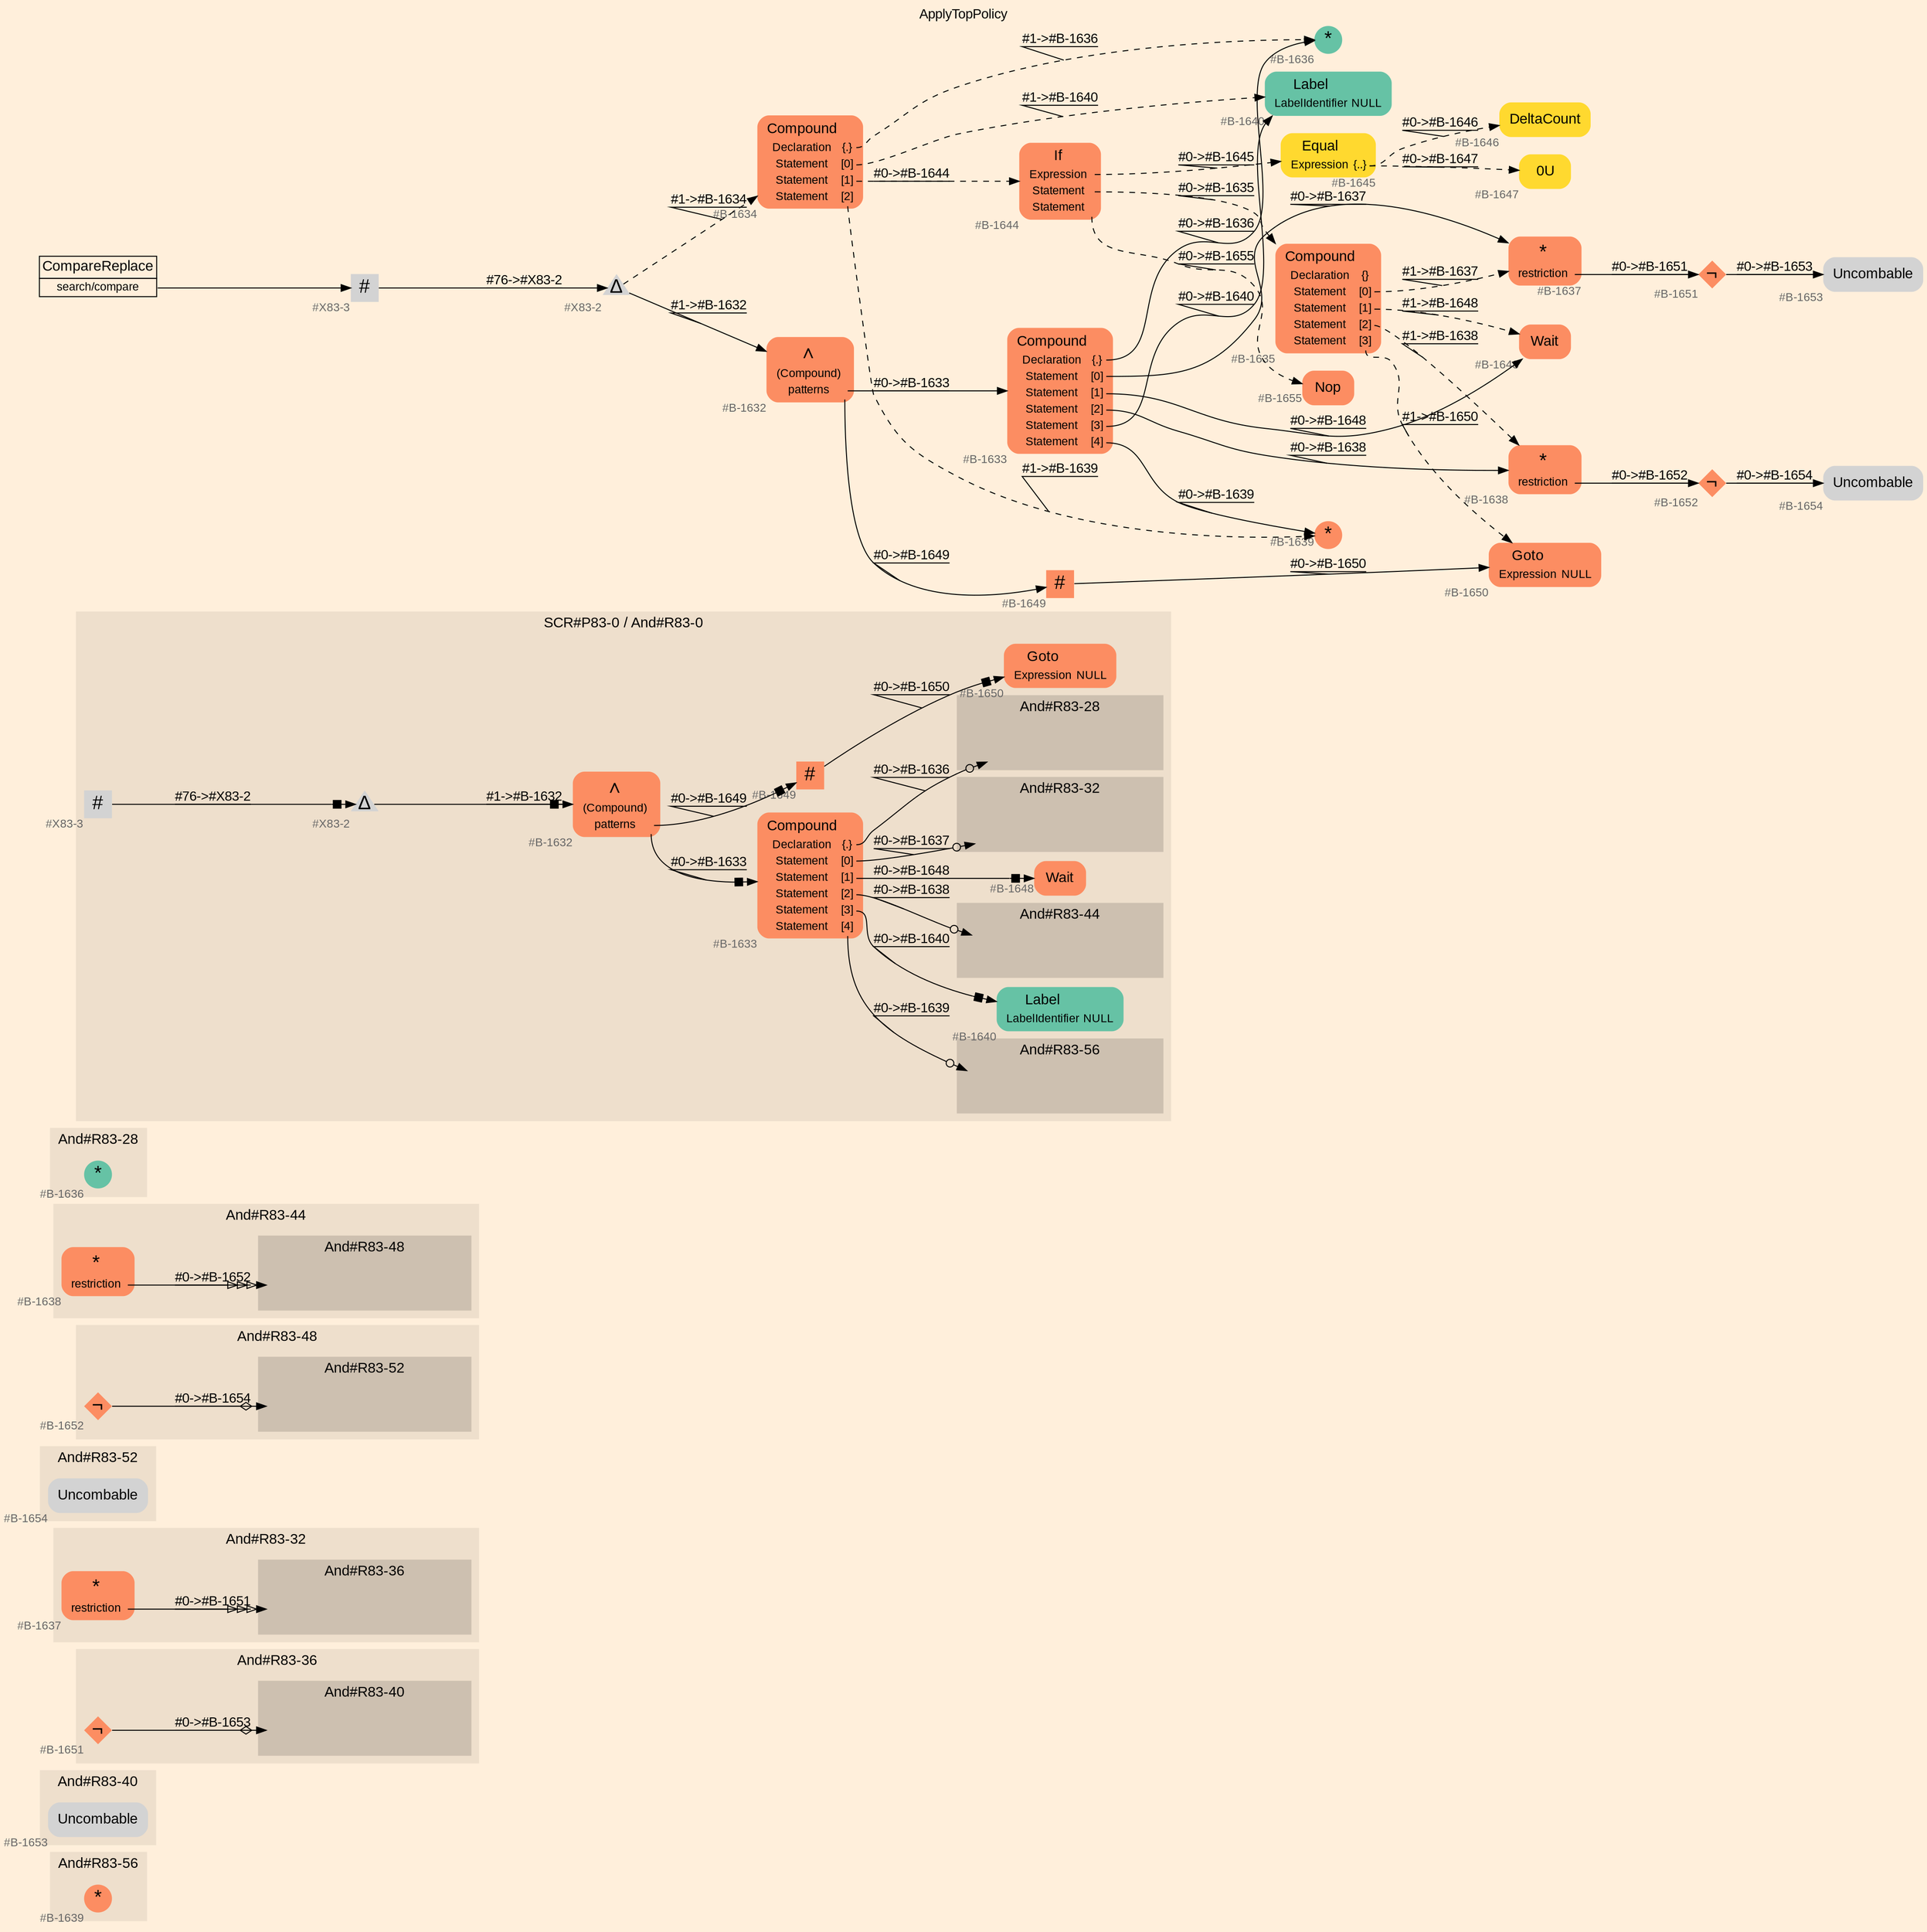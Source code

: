 digraph "ApplyTopPolicy" {
label = "ApplyTopPolicy"
labelloc = t
graph [
    rankdir = "LR"
    ranksep = 0.3
    bgcolor = antiquewhite1
    color = black
    fontcolor = black
    fontname = "Arial"
];
node [
    fontname = "Arial"
];
edge [
    fontname = "Arial"
];

// -------------------- figure And#R83-56 --------------------
// -------- region And#R83-56 ----------
subgraph "clusterAnd#R83-56" {
    label = "And#R83-56"
    style = "filled"
    color = antiquewhite2
    fontsize = "15"
    // -------- block And#R83-56/#B-1639 ----------
    "And#R83-56/#B-1639" [
        fillcolor = "/set28/2"
        xlabel = "#B-1639"
        fontsize = "12"
        fontcolor = grey40
        shape = "circle"
        label = <<FONT COLOR="black" POINT-SIZE="20">*</FONT>>
        style = "filled"
        penwidth = 0.0
        fixedsize = true
        width = 0.4
        height = 0.4
    ];
    
}


// -------------------- figure And#R83-40 --------------------
// -------- region And#R83-40 ----------
subgraph "clusterAnd#R83-40" {
    label = "And#R83-40"
    style = "filled"
    color = antiquewhite2
    fontsize = "15"
    // -------- block And#R83-40/#B-1653 ----------
    "And#R83-40/#B-1653" [
        xlabel = "#B-1653"
        fontsize = "12"
        fontcolor = grey40
        shape = "plaintext"
        label = <<TABLE BORDER="0" CELLBORDER="0" CELLSPACING="0">
         <TR><TD><FONT COLOR="black" POINT-SIZE="15">Uncombable</FONT></TD></TR>
        </TABLE>>
        style = "rounded,filled"
    ];
    
}


// -------------------- figure And#R83-36 --------------------
// -------- region And#R83-36 ----------
subgraph "clusterAnd#R83-36" {
    label = "And#R83-36"
    style = "filled"
    color = antiquewhite2
    fontsize = "15"
    // -------- block And#R83-36/#B-1651 ----------
    "And#R83-36/#B-1651" [
        fillcolor = "/set28/2"
        xlabel = "#B-1651"
        fontsize = "12"
        fontcolor = grey40
        shape = "diamond"
        label = <<FONT COLOR="black" POINT-SIZE="20">¬</FONT>>
        style = "filled"
        penwidth = 0.0
        fixedsize = true
        width = 0.4
        height = 0.4
    ];
    
    // -------- region And#R83-36/And#R83-40 ----------
    subgraph "clusterAnd#R83-36/And#R83-40" {
        label = "And#R83-40"
        style = "filled"
        color = antiquewhite3
        fontsize = "15"
        // -------- block And#R83-36/And#R83-40/#B-1653 ----------
        "And#R83-36/And#R83-40/#B-1653" [
            xlabel = "#B-1653"
            fontsize = "12"
            fontcolor = grey40
            shape = "none"
            style = "invisible"
        ];
        
    }
    
}

"And#R83-36/#B-1651" -> "And#R83-36/And#R83-40/#B-1653" [
    arrowhead="normalnoneodiamond"
    label = "#0-&gt;#B-1653"
    decorate = true
    color = black
    fontcolor = black
];


// -------------------- figure And#R83-32 --------------------
// -------- region And#R83-32 ----------
subgraph "clusterAnd#R83-32" {
    label = "And#R83-32"
    style = "filled"
    color = antiquewhite2
    fontsize = "15"
    // -------- block And#R83-32/#B-1637 ----------
    "And#R83-32/#B-1637" [
        fillcolor = "/set28/2"
        xlabel = "#B-1637"
        fontsize = "12"
        fontcolor = grey40
        shape = "plaintext"
        label = <<TABLE BORDER="0" CELLBORDER="0" CELLSPACING="0">
         <TR><TD><FONT COLOR="black" POINT-SIZE="20">*</FONT></TD></TR>
         <TR><TD><FONT COLOR="black" POINT-SIZE="12">restriction</FONT></TD><TD PORT="port0"></TD></TR>
        </TABLE>>
        style = "rounded,filled"
    ];
    
    // -------- region And#R83-32/And#R83-36 ----------
    subgraph "clusterAnd#R83-32/And#R83-36" {
        label = "And#R83-36"
        style = "filled"
        color = antiquewhite3
        fontsize = "15"
        // -------- block And#R83-32/And#R83-36/#B-1651 ----------
        "And#R83-32/And#R83-36/#B-1651" [
            fillcolor = "/set28/2"
            xlabel = "#B-1651"
            fontsize = "12"
            fontcolor = grey40
            shape = "none"
            style = "invisible"
        ];
        
    }
    
}

"And#R83-32/#B-1637":port0 -> "And#R83-32/And#R83-36/#B-1651" [
    arrowhead="normalonormalonormalonormal"
    label = "#0-&gt;#B-1651"
    decorate = true
    color = black
    fontcolor = black
];


// -------------------- figure And#R83-52 --------------------
// -------- region And#R83-52 ----------
subgraph "clusterAnd#R83-52" {
    label = "And#R83-52"
    style = "filled"
    color = antiquewhite2
    fontsize = "15"
    // -------- block And#R83-52/#B-1654 ----------
    "And#R83-52/#B-1654" [
        xlabel = "#B-1654"
        fontsize = "12"
        fontcolor = grey40
        shape = "plaintext"
        label = <<TABLE BORDER="0" CELLBORDER="0" CELLSPACING="0">
         <TR><TD><FONT COLOR="black" POINT-SIZE="15">Uncombable</FONT></TD></TR>
        </TABLE>>
        style = "rounded,filled"
    ];
    
}


// -------------------- figure And#R83-48 --------------------
// -------- region And#R83-48 ----------
subgraph "clusterAnd#R83-48" {
    label = "And#R83-48"
    style = "filled"
    color = antiquewhite2
    fontsize = "15"
    // -------- block And#R83-48/#B-1652 ----------
    "And#R83-48/#B-1652" [
        fillcolor = "/set28/2"
        xlabel = "#B-1652"
        fontsize = "12"
        fontcolor = grey40
        shape = "diamond"
        label = <<FONT COLOR="black" POINT-SIZE="20">¬</FONT>>
        style = "filled"
        penwidth = 0.0
        fixedsize = true
        width = 0.4
        height = 0.4
    ];
    
    // -------- region And#R83-48/And#R83-52 ----------
    subgraph "clusterAnd#R83-48/And#R83-52" {
        label = "And#R83-52"
        style = "filled"
        color = antiquewhite3
        fontsize = "15"
        // -------- block And#R83-48/And#R83-52/#B-1654 ----------
        "And#R83-48/And#R83-52/#B-1654" [
            xlabel = "#B-1654"
            fontsize = "12"
            fontcolor = grey40
            shape = "none"
            style = "invisible"
        ];
        
    }
    
}

"And#R83-48/#B-1652" -> "And#R83-48/And#R83-52/#B-1654" [
    arrowhead="normalnoneodiamond"
    label = "#0-&gt;#B-1654"
    decorate = true
    color = black
    fontcolor = black
];


// -------------------- figure And#R83-44 --------------------
// -------- region And#R83-44 ----------
subgraph "clusterAnd#R83-44" {
    label = "And#R83-44"
    style = "filled"
    color = antiquewhite2
    fontsize = "15"
    // -------- block And#R83-44/#B-1638 ----------
    "And#R83-44/#B-1638" [
        fillcolor = "/set28/2"
        xlabel = "#B-1638"
        fontsize = "12"
        fontcolor = grey40
        shape = "plaintext"
        label = <<TABLE BORDER="0" CELLBORDER="0" CELLSPACING="0">
         <TR><TD><FONT COLOR="black" POINT-SIZE="20">*</FONT></TD></TR>
         <TR><TD><FONT COLOR="black" POINT-SIZE="12">restriction</FONT></TD><TD PORT="port0"></TD></TR>
        </TABLE>>
        style = "rounded,filled"
    ];
    
    // -------- region And#R83-44/And#R83-48 ----------
    subgraph "clusterAnd#R83-44/And#R83-48" {
        label = "And#R83-48"
        style = "filled"
        color = antiquewhite3
        fontsize = "15"
        // -------- block And#R83-44/And#R83-48/#B-1652 ----------
        "And#R83-44/And#R83-48/#B-1652" [
            fillcolor = "/set28/2"
            xlabel = "#B-1652"
            fontsize = "12"
            fontcolor = grey40
            shape = "none"
            style = "invisible"
        ];
        
    }
    
}

"And#R83-44/#B-1638":port0 -> "And#R83-44/And#R83-48/#B-1652" [
    arrowhead="normalonormalonormalonormal"
    label = "#0-&gt;#B-1652"
    decorate = true
    color = black
    fontcolor = black
];


// -------------------- figure And#R83-28 --------------------
// -------- region And#R83-28 ----------
subgraph "clusterAnd#R83-28" {
    label = "And#R83-28"
    style = "filled"
    color = antiquewhite2
    fontsize = "15"
    // -------- block And#R83-28/#B-1636 ----------
    "And#R83-28/#B-1636" [
        fillcolor = "/set28/1"
        xlabel = "#B-1636"
        fontsize = "12"
        fontcolor = grey40
        shape = "circle"
        label = <<FONT COLOR="black" POINT-SIZE="20">*</FONT>>
        style = "filled"
        penwidth = 0.0
        fixedsize = true
        width = 0.4
        height = 0.4
    ];
    
}


// -------------------- figure And#R83-0 --------------------
// -------- region And#R83-0 ----------
subgraph "clusterAnd#R83-0" {
    label = "SCR#P83-0 / And#R83-0"
    style = "filled"
    color = antiquewhite2
    fontsize = "15"
    // -------- block And#R83-0/#B-1632 ----------
    "And#R83-0/#B-1632" [
        fillcolor = "/set28/2"
        xlabel = "#B-1632"
        fontsize = "12"
        fontcolor = grey40
        shape = "plaintext"
        label = <<TABLE BORDER="0" CELLBORDER="0" CELLSPACING="0">
         <TR><TD><FONT COLOR="black" POINT-SIZE="20">∧</FONT></TD></TR>
         <TR><TD><FONT COLOR="black" POINT-SIZE="12">(Compound)</FONT></TD><TD PORT="port0"></TD></TR>
         <TR><TD><FONT COLOR="black" POINT-SIZE="12">patterns</FONT></TD><TD PORT="port1"></TD></TR>
        </TABLE>>
        style = "rounded,filled"
    ];
    
    // -------- block And#R83-0/#B-1633 ----------
    "And#R83-0/#B-1633" [
        fillcolor = "/set28/2"
        xlabel = "#B-1633"
        fontsize = "12"
        fontcolor = grey40
        shape = "plaintext"
        label = <<TABLE BORDER="0" CELLBORDER="0" CELLSPACING="0">
         <TR><TD><FONT COLOR="black" POINT-SIZE="15">Compound</FONT></TD></TR>
         <TR><TD><FONT COLOR="black" POINT-SIZE="12">Declaration</FONT></TD><TD PORT="port0"><FONT COLOR="black" POINT-SIZE="12">{.}</FONT></TD></TR>
         <TR><TD><FONT COLOR="black" POINT-SIZE="12">Statement</FONT></TD><TD PORT="port1"><FONT COLOR="black" POINT-SIZE="12">[0]</FONT></TD></TR>
         <TR><TD><FONT COLOR="black" POINT-SIZE="12">Statement</FONT></TD><TD PORT="port2"><FONT COLOR="black" POINT-SIZE="12">[1]</FONT></TD></TR>
         <TR><TD><FONT COLOR="black" POINT-SIZE="12">Statement</FONT></TD><TD PORT="port3"><FONT COLOR="black" POINT-SIZE="12">[2]</FONT></TD></TR>
         <TR><TD><FONT COLOR="black" POINT-SIZE="12">Statement</FONT></TD><TD PORT="port4"><FONT COLOR="black" POINT-SIZE="12">[3]</FONT></TD></TR>
         <TR><TD><FONT COLOR="black" POINT-SIZE="12">Statement</FONT></TD><TD PORT="port5"><FONT COLOR="black" POINT-SIZE="12">[4]</FONT></TD></TR>
        </TABLE>>
        style = "rounded,filled"
    ];
    
    // -------- block And#R83-0/#B-1640 ----------
    "And#R83-0/#B-1640" [
        fillcolor = "/set28/1"
        xlabel = "#B-1640"
        fontsize = "12"
        fontcolor = grey40
        shape = "plaintext"
        label = <<TABLE BORDER="0" CELLBORDER="0" CELLSPACING="0">
         <TR><TD><FONT COLOR="black" POINT-SIZE="15">Label</FONT></TD></TR>
         <TR><TD><FONT COLOR="black" POINT-SIZE="12">LabelIdentifier</FONT></TD><TD PORT="port0"><FONT COLOR="black" POINT-SIZE="12">NULL</FONT></TD></TR>
        </TABLE>>
        style = "rounded,filled"
    ];
    
    // -------- block And#R83-0/#B-1648 ----------
    "And#R83-0/#B-1648" [
        fillcolor = "/set28/2"
        xlabel = "#B-1648"
        fontsize = "12"
        fontcolor = grey40
        shape = "plaintext"
        label = <<TABLE BORDER="0" CELLBORDER="0" CELLSPACING="0">
         <TR><TD><FONT COLOR="black" POINT-SIZE="15">Wait</FONT></TD></TR>
        </TABLE>>
        style = "rounded,filled"
    ];
    
    // -------- block And#R83-0/#B-1649 ----------
    "And#R83-0/#B-1649" [
        fillcolor = "/set28/2"
        xlabel = "#B-1649"
        fontsize = "12"
        fontcolor = grey40
        shape = "square"
        label = <<FONT COLOR="black" POINT-SIZE="20">#</FONT>>
        style = "filled"
        penwidth = 0.0
        fixedsize = true
        width = 0.4
        height = 0.4
    ];
    
    // -------- block And#R83-0/#B-1650 ----------
    "And#R83-0/#B-1650" [
        fillcolor = "/set28/2"
        xlabel = "#B-1650"
        fontsize = "12"
        fontcolor = grey40
        shape = "plaintext"
        label = <<TABLE BORDER="0" CELLBORDER="0" CELLSPACING="0">
         <TR><TD><FONT COLOR="black" POINT-SIZE="15">Goto</FONT></TD></TR>
         <TR><TD><FONT COLOR="black" POINT-SIZE="12">Expression</FONT></TD><TD PORT="port0"><FONT COLOR="black" POINT-SIZE="12">NULL</FONT></TD></TR>
        </TABLE>>
        style = "rounded,filled"
    ];
    
    // -------- block And#R83-0/#X83-2 ----------
    "And#R83-0/#X83-2" [
        xlabel = "#X83-2"
        fontsize = "12"
        fontcolor = grey40
        shape = "triangle"
        label = <<FONT COLOR="black" POINT-SIZE="20">Δ</FONT>>
        style = "filled"
        penwidth = 0.0
        fixedsize = true
        width = 0.4
        height = 0.4
    ];
    
    // -------- block And#R83-0/#X83-3 ----------
    "And#R83-0/#X83-3" [
        xlabel = "#X83-3"
        fontsize = "12"
        fontcolor = grey40
        shape = "square"
        label = <<FONT COLOR="black" POINT-SIZE="20">#</FONT>>
        style = "filled"
        penwidth = 0.0
        fixedsize = true
        width = 0.4
        height = 0.4
    ];
    
    // -------- region And#R83-0/And#R83-28 ----------
    subgraph "clusterAnd#R83-0/And#R83-28" {
        label = "And#R83-28"
        style = "filled"
        color = antiquewhite3
        fontsize = "15"
        // -------- block And#R83-0/And#R83-28/#B-1636 ----------
        "And#R83-0/And#R83-28/#B-1636" [
            fillcolor = "/set28/1"
            xlabel = "#B-1636"
            fontsize = "12"
            fontcolor = grey40
            shape = "none"
            style = "invisible"
        ];
        
    }
    
    // -------- region And#R83-0/And#R83-44 ----------
    subgraph "clusterAnd#R83-0/And#R83-44" {
        label = "And#R83-44"
        style = "filled"
        color = antiquewhite3
        fontsize = "15"
        // -------- block And#R83-0/And#R83-44/#B-1638 ----------
        "And#R83-0/And#R83-44/#B-1638" [
            fillcolor = "/set28/2"
            xlabel = "#B-1638"
            fontsize = "12"
            fontcolor = grey40
            shape = "none"
            style = "invisible"
        ];
        
    }
    
    // -------- region And#R83-0/And#R83-32 ----------
    subgraph "clusterAnd#R83-0/And#R83-32" {
        label = "And#R83-32"
        style = "filled"
        color = antiquewhite3
        fontsize = "15"
        // -------- block And#R83-0/And#R83-32/#B-1637 ----------
        "And#R83-0/And#R83-32/#B-1637" [
            fillcolor = "/set28/2"
            xlabel = "#B-1637"
            fontsize = "12"
            fontcolor = grey40
            shape = "none"
            style = "invisible"
        ];
        
    }
    
    // -------- region And#R83-0/And#R83-56 ----------
    subgraph "clusterAnd#R83-0/And#R83-56" {
        label = "And#R83-56"
        style = "filled"
        color = antiquewhite3
        fontsize = "15"
        // -------- block And#R83-0/And#R83-56/#B-1639 ----------
        "And#R83-0/And#R83-56/#B-1639" [
            fillcolor = "/set28/2"
            xlabel = "#B-1639"
            fontsize = "12"
            fontcolor = grey40
            shape = "none"
            style = "invisible"
        ];
        
    }
    
}

"And#R83-0/#B-1632":port1 -> "And#R83-0/#B-1633" [
    arrowhead="normalnonebox"
    label = "#0-&gt;#B-1633"
    decorate = true
    color = black
    fontcolor = black
];

"And#R83-0/#B-1632":port1 -> "And#R83-0/#B-1649" [
    arrowhead="normalnonebox"
    label = "#0-&gt;#B-1649"
    decorate = true
    color = black
    fontcolor = black
];

"And#R83-0/#B-1633":port0 -> "And#R83-0/And#R83-28/#B-1636" [
    arrowhead="normalnoneodot"
    label = "#0-&gt;#B-1636"
    decorate = true
    color = black
    fontcolor = black
];

"And#R83-0/#B-1633":port1 -> "And#R83-0/And#R83-32/#B-1637" [
    arrowhead="normalnoneodot"
    label = "#0-&gt;#B-1637"
    decorate = true
    color = black
    fontcolor = black
];

"And#R83-0/#B-1633":port2 -> "And#R83-0/#B-1648" [
    arrowhead="normalnonebox"
    label = "#0-&gt;#B-1648"
    decorate = true
    color = black
    fontcolor = black
];

"And#R83-0/#B-1633":port3 -> "And#R83-0/And#R83-44/#B-1638" [
    arrowhead="normalnoneodot"
    label = "#0-&gt;#B-1638"
    decorate = true
    color = black
    fontcolor = black
];

"And#R83-0/#B-1633":port4 -> "And#R83-0/#B-1640" [
    arrowhead="normalnonebox"
    label = "#0-&gt;#B-1640"
    decorate = true
    color = black
    fontcolor = black
];

"And#R83-0/#B-1633":port5 -> "And#R83-0/And#R83-56/#B-1639" [
    arrowhead="normalnoneodot"
    label = "#0-&gt;#B-1639"
    decorate = true
    color = black
    fontcolor = black
];

"And#R83-0/#B-1649" -> "And#R83-0/#B-1650" [
    arrowhead="normalnonebox"
    label = "#0-&gt;#B-1650"
    decorate = true
    color = black
    fontcolor = black
];

"And#R83-0/#X83-2" -> "And#R83-0/#B-1632" [
    arrowhead="normalnonebox"
    label = "#1-&gt;#B-1632"
    decorate = true
    color = black
    fontcolor = black
];

"And#R83-0/#X83-3" -> "And#R83-0/#X83-2" [
    arrowhead="normalnonebox"
    label = "#76-&gt;#X83-2"
    decorate = true
    color = black
    fontcolor = black
];


// -------------------- transformation figure --------------------
// -------- block CR#X83-4 ----------
"CR#X83-4" [
    fillcolor = antiquewhite1
    fontsize = "12"
    fontcolor = grey40
    shape = "plaintext"
    label = <<TABLE BORDER="0" CELLBORDER="1" CELLSPACING="0">
     <TR><TD><FONT COLOR="black" POINT-SIZE="15">CompareReplace</FONT></TD></TR>
     <TR><TD PORT="port0"><FONT COLOR="black" POINT-SIZE="12">search/compare</FONT></TD></TR>
    </TABLE>>
    style = "filled"
    color = black
];

// -------- block #X83-3 ----------
"#X83-3" [
    xlabel = "#X83-3"
    fontsize = "12"
    fontcolor = grey40
    shape = "square"
    label = <<FONT COLOR="black" POINT-SIZE="20">#</FONT>>
    style = "filled"
    penwidth = 0.0
    fixedsize = true
    width = 0.4
    height = 0.4
];

// -------- block #X83-2 ----------
"#X83-2" [
    xlabel = "#X83-2"
    fontsize = "12"
    fontcolor = grey40
    shape = "triangle"
    label = <<FONT COLOR="black" POINT-SIZE="20">Δ</FONT>>
    style = "filled"
    penwidth = 0.0
    fixedsize = true
    width = 0.4
    height = 0.4
];

// -------- block #B-1632 ----------
"#B-1632" [
    fillcolor = "/set28/2"
    xlabel = "#B-1632"
    fontsize = "12"
    fontcolor = grey40
    shape = "plaintext"
    label = <<TABLE BORDER="0" CELLBORDER="0" CELLSPACING="0">
     <TR><TD><FONT COLOR="black" POINT-SIZE="20">∧</FONT></TD></TR>
     <TR><TD><FONT COLOR="black" POINT-SIZE="12">(Compound)</FONT></TD><TD PORT="port0"></TD></TR>
     <TR><TD><FONT COLOR="black" POINT-SIZE="12">patterns</FONT></TD><TD PORT="port1"></TD></TR>
    </TABLE>>
    style = "rounded,filled"
];

// -------- block #B-1633 ----------
"#B-1633" [
    fillcolor = "/set28/2"
    xlabel = "#B-1633"
    fontsize = "12"
    fontcolor = grey40
    shape = "plaintext"
    label = <<TABLE BORDER="0" CELLBORDER="0" CELLSPACING="0">
     <TR><TD><FONT COLOR="black" POINT-SIZE="15">Compound</FONT></TD></TR>
     <TR><TD><FONT COLOR="black" POINT-SIZE="12">Declaration</FONT></TD><TD PORT="port0"><FONT COLOR="black" POINT-SIZE="12">{.}</FONT></TD></TR>
     <TR><TD><FONT COLOR="black" POINT-SIZE="12">Statement</FONT></TD><TD PORT="port1"><FONT COLOR="black" POINT-SIZE="12">[0]</FONT></TD></TR>
     <TR><TD><FONT COLOR="black" POINT-SIZE="12">Statement</FONT></TD><TD PORT="port2"><FONT COLOR="black" POINT-SIZE="12">[1]</FONT></TD></TR>
     <TR><TD><FONT COLOR="black" POINT-SIZE="12">Statement</FONT></TD><TD PORT="port3"><FONT COLOR="black" POINT-SIZE="12">[2]</FONT></TD></TR>
     <TR><TD><FONT COLOR="black" POINT-SIZE="12">Statement</FONT></TD><TD PORT="port4"><FONT COLOR="black" POINT-SIZE="12">[3]</FONT></TD></TR>
     <TR><TD><FONT COLOR="black" POINT-SIZE="12">Statement</FONT></TD><TD PORT="port5"><FONT COLOR="black" POINT-SIZE="12">[4]</FONT></TD></TR>
    </TABLE>>
    style = "rounded,filled"
];

// -------- block #B-1636 ----------
"#B-1636" [
    fillcolor = "/set28/1"
    xlabel = "#B-1636"
    fontsize = "12"
    fontcolor = grey40
    shape = "circle"
    label = <<FONT COLOR="black" POINT-SIZE="20">*</FONT>>
    style = "filled"
    penwidth = 0.0
    fixedsize = true
    width = 0.4
    height = 0.4
];

// -------- block #B-1637 ----------
"#B-1637" [
    fillcolor = "/set28/2"
    xlabel = "#B-1637"
    fontsize = "12"
    fontcolor = grey40
    shape = "plaintext"
    label = <<TABLE BORDER="0" CELLBORDER="0" CELLSPACING="0">
     <TR><TD><FONT COLOR="black" POINT-SIZE="20">*</FONT></TD></TR>
     <TR><TD><FONT COLOR="black" POINT-SIZE="12">restriction</FONT></TD><TD PORT="port0"></TD></TR>
    </TABLE>>
    style = "rounded,filled"
];

// -------- block #B-1651 ----------
"#B-1651" [
    fillcolor = "/set28/2"
    xlabel = "#B-1651"
    fontsize = "12"
    fontcolor = grey40
    shape = "diamond"
    label = <<FONT COLOR="black" POINT-SIZE="20">¬</FONT>>
    style = "filled"
    penwidth = 0.0
    fixedsize = true
    width = 0.4
    height = 0.4
];

// -------- block #B-1653 ----------
"#B-1653" [
    xlabel = "#B-1653"
    fontsize = "12"
    fontcolor = grey40
    shape = "plaintext"
    label = <<TABLE BORDER="0" CELLBORDER="0" CELLSPACING="0">
     <TR><TD><FONT COLOR="black" POINT-SIZE="15">Uncombable</FONT></TD></TR>
    </TABLE>>
    style = "rounded,filled"
];

// -------- block #B-1648 ----------
"#B-1648" [
    fillcolor = "/set28/2"
    xlabel = "#B-1648"
    fontsize = "12"
    fontcolor = grey40
    shape = "plaintext"
    label = <<TABLE BORDER="0" CELLBORDER="0" CELLSPACING="0">
     <TR><TD><FONT COLOR="black" POINT-SIZE="15">Wait</FONT></TD></TR>
    </TABLE>>
    style = "rounded,filled"
];

// -------- block #B-1638 ----------
"#B-1638" [
    fillcolor = "/set28/2"
    xlabel = "#B-1638"
    fontsize = "12"
    fontcolor = grey40
    shape = "plaintext"
    label = <<TABLE BORDER="0" CELLBORDER="0" CELLSPACING="0">
     <TR><TD><FONT COLOR="black" POINT-SIZE="20">*</FONT></TD></TR>
     <TR><TD><FONT COLOR="black" POINT-SIZE="12">restriction</FONT></TD><TD PORT="port0"></TD></TR>
    </TABLE>>
    style = "rounded,filled"
];

// -------- block #B-1652 ----------
"#B-1652" [
    fillcolor = "/set28/2"
    xlabel = "#B-1652"
    fontsize = "12"
    fontcolor = grey40
    shape = "diamond"
    label = <<FONT COLOR="black" POINT-SIZE="20">¬</FONT>>
    style = "filled"
    penwidth = 0.0
    fixedsize = true
    width = 0.4
    height = 0.4
];

// -------- block #B-1654 ----------
"#B-1654" [
    xlabel = "#B-1654"
    fontsize = "12"
    fontcolor = grey40
    shape = "plaintext"
    label = <<TABLE BORDER="0" CELLBORDER="0" CELLSPACING="0">
     <TR><TD><FONT COLOR="black" POINT-SIZE="15">Uncombable</FONT></TD></TR>
    </TABLE>>
    style = "rounded,filled"
];

// -------- block #B-1640 ----------
"#B-1640" [
    fillcolor = "/set28/1"
    xlabel = "#B-1640"
    fontsize = "12"
    fontcolor = grey40
    shape = "plaintext"
    label = <<TABLE BORDER="0" CELLBORDER="0" CELLSPACING="0">
     <TR><TD><FONT COLOR="black" POINT-SIZE="15">Label</FONT></TD></TR>
     <TR><TD><FONT COLOR="black" POINT-SIZE="12">LabelIdentifier</FONT></TD><TD PORT="port0"><FONT COLOR="black" POINT-SIZE="12">NULL</FONT></TD></TR>
    </TABLE>>
    style = "rounded,filled"
];

// -------- block #B-1639 ----------
"#B-1639" [
    fillcolor = "/set28/2"
    xlabel = "#B-1639"
    fontsize = "12"
    fontcolor = grey40
    shape = "circle"
    label = <<FONT COLOR="black" POINT-SIZE="20">*</FONT>>
    style = "filled"
    penwidth = 0.0
    fixedsize = true
    width = 0.4
    height = 0.4
];

// -------- block #B-1649 ----------
"#B-1649" [
    fillcolor = "/set28/2"
    xlabel = "#B-1649"
    fontsize = "12"
    fontcolor = grey40
    shape = "square"
    label = <<FONT COLOR="black" POINT-SIZE="20">#</FONT>>
    style = "filled"
    penwidth = 0.0
    fixedsize = true
    width = 0.4
    height = 0.4
];

// -------- block #B-1650 ----------
"#B-1650" [
    fillcolor = "/set28/2"
    xlabel = "#B-1650"
    fontsize = "12"
    fontcolor = grey40
    shape = "plaintext"
    label = <<TABLE BORDER="0" CELLBORDER="0" CELLSPACING="0">
     <TR><TD><FONT COLOR="black" POINT-SIZE="15">Goto</FONT></TD></TR>
     <TR><TD><FONT COLOR="black" POINT-SIZE="12">Expression</FONT></TD><TD PORT="port0"><FONT COLOR="black" POINT-SIZE="12">NULL</FONT></TD></TR>
    </TABLE>>
    style = "rounded,filled"
];

// -------- block #B-1634 ----------
"#B-1634" [
    fillcolor = "/set28/2"
    xlabel = "#B-1634"
    fontsize = "12"
    fontcolor = grey40
    shape = "plaintext"
    label = <<TABLE BORDER="0" CELLBORDER="0" CELLSPACING="0">
     <TR><TD><FONT COLOR="black" POINT-SIZE="15">Compound</FONT></TD></TR>
     <TR><TD><FONT COLOR="black" POINT-SIZE="12">Declaration</FONT></TD><TD PORT="port0"><FONT COLOR="black" POINT-SIZE="12">{.}</FONT></TD></TR>
     <TR><TD><FONT COLOR="black" POINT-SIZE="12">Statement</FONT></TD><TD PORT="port1"><FONT COLOR="black" POINT-SIZE="12">[0]</FONT></TD></TR>
     <TR><TD><FONT COLOR="black" POINT-SIZE="12">Statement</FONT></TD><TD PORT="port2"><FONT COLOR="black" POINT-SIZE="12">[1]</FONT></TD></TR>
     <TR><TD><FONT COLOR="black" POINT-SIZE="12">Statement</FONT></TD><TD PORT="port3"><FONT COLOR="black" POINT-SIZE="12">[2]</FONT></TD></TR>
    </TABLE>>
    style = "rounded,filled"
];

// -------- block #B-1644 ----------
"#B-1644" [
    fillcolor = "/set28/2"
    xlabel = "#B-1644"
    fontsize = "12"
    fontcolor = grey40
    shape = "plaintext"
    label = <<TABLE BORDER="0" CELLBORDER="0" CELLSPACING="0">
     <TR><TD><FONT COLOR="black" POINT-SIZE="15">If</FONT></TD></TR>
     <TR><TD><FONT COLOR="black" POINT-SIZE="12">Expression</FONT></TD><TD PORT="port0"></TD></TR>
     <TR><TD><FONT COLOR="black" POINT-SIZE="12">Statement</FONT></TD><TD PORT="port1"></TD></TR>
     <TR><TD><FONT COLOR="black" POINT-SIZE="12">Statement</FONT></TD><TD PORT="port2"></TD></TR>
    </TABLE>>
    style = "rounded,filled"
];

// -------- block #B-1645 ----------
"#B-1645" [
    fillcolor = "/set28/6"
    xlabel = "#B-1645"
    fontsize = "12"
    fontcolor = grey40
    shape = "plaintext"
    label = <<TABLE BORDER="0" CELLBORDER="0" CELLSPACING="0">
     <TR><TD><FONT COLOR="black" POINT-SIZE="15">Equal</FONT></TD></TR>
     <TR><TD><FONT COLOR="black" POINT-SIZE="12">Expression</FONT></TD><TD PORT="port0"><FONT COLOR="black" POINT-SIZE="12">{..}</FONT></TD></TR>
    </TABLE>>
    style = "rounded,filled"
];

// -------- block #B-1646 ----------
"#B-1646" [
    fillcolor = "/set28/6"
    xlabel = "#B-1646"
    fontsize = "12"
    fontcolor = grey40
    shape = "plaintext"
    label = <<TABLE BORDER="0" CELLBORDER="0" CELLSPACING="0">
     <TR><TD><FONT COLOR="black" POINT-SIZE="15">DeltaCount</FONT></TD></TR>
    </TABLE>>
    style = "rounded,filled"
];

// -------- block #B-1647 ----------
"#B-1647" [
    fillcolor = "/set28/6"
    xlabel = "#B-1647"
    fontsize = "12"
    fontcolor = grey40
    shape = "plaintext"
    label = <<TABLE BORDER="0" CELLBORDER="0" CELLSPACING="0">
     <TR><TD><FONT COLOR="black" POINT-SIZE="15">0U</FONT></TD></TR>
    </TABLE>>
    style = "rounded,filled"
];

// -------- block #B-1635 ----------
"#B-1635" [
    fillcolor = "/set28/2"
    xlabel = "#B-1635"
    fontsize = "12"
    fontcolor = grey40
    shape = "plaintext"
    label = <<TABLE BORDER="0" CELLBORDER="0" CELLSPACING="0">
     <TR><TD><FONT COLOR="black" POINT-SIZE="15">Compound</FONT></TD></TR>
     <TR><TD><FONT COLOR="black" POINT-SIZE="12">Declaration</FONT></TD><TD PORT="port0"><FONT COLOR="black" POINT-SIZE="12">{}</FONT></TD></TR>
     <TR><TD><FONT COLOR="black" POINT-SIZE="12">Statement</FONT></TD><TD PORT="port1"><FONT COLOR="black" POINT-SIZE="12">[0]</FONT></TD></TR>
     <TR><TD><FONT COLOR="black" POINT-SIZE="12">Statement</FONT></TD><TD PORT="port2"><FONT COLOR="black" POINT-SIZE="12">[1]</FONT></TD></TR>
     <TR><TD><FONT COLOR="black" POINT-SIZE="12">Statement</FONT></TD><TD PORT="port3"><FONT COLOR="black" POINT-SIZE="12">[2]</FONT></TD></TR>
     <TR><TD><FONT COLOR="black" POINT-SIZE="12">Statement</FONT></TD><TD PORT="port4"><FONT COLOR="black" POINT-SIZE="12">[3]</FONT></TD></TR>
    </TABLE>>
    style = "rounded,filled"
];

// -------- block #B-1655 ----------
"#B-1655" [
    fillcolor = "/set28/2"
    xlabel = "#B-1655"
    fontsize = "12"
    fontcolor = grey40
    shape = "plaintext"
    label = <<TABLE BORDER="0" CELLBORDER="0" CELLSPACING="0">
     <TR><TD><FONT COLOR="black" POINT-SIZE="15">Nop</FONT></TD></TR>
    </TABLE>>
    style = "rounded,filled"
];

"CR#X83-4":port0 -> "#X83-3" [
    label = ""
    decorate = true
    color = black
    fontcolor = black
];

"#X83-3" -> "#X83-2" [
    label = "#76-&gt;#X83-2"
    decorate = true
    color = black
    fontcolor = black
];

"#X83-2" -> "#B-1632" [
    label = "#1-&gt;#B-1632"
    decorate = true
    color = black
    fontcolor = black
];

"#X83-2" -> "#B-1634" [
    style="dashed"
    label = "#1-&gt;#B-1634"
    decorate = true
    color = black
    fontcolor = black
];

"#B-1632":port1 -> "#B-1633" [
    label = "#0-&gt;#B-1633"
    decorate = true
    color = black
    fontcolor = black
];

"#B-1632":port1 -> "#B-1649" [
    label = "#0-&gt;#B-1649"
    decorate = true
    color = black
    fontcolor = black
];

"#B-1633":port0 -> "#B-1636" [
    label = "#0-&gt;#B-1636"
    decorate = true
    color = black
    fontcolor = black
];

"#B-1633":port1 -> "#B-1637" [
    label = "#0-&gt;#B-1637"
    decorate = true
    color = black
    fontcolor = black
];

"#B-1633":port2 -> "#B-1648" [
    label = "#0-&gt;#B-1648"
    decorate = true
    color = black
    fontcolor = black
];

"#B-1633":port3 -> "#B-1638" [
    label = "#0-&gt;#B-1638"
    decorate = true
    color = black
    fontcolor = black
];

"#B-1633":port4 -> "#B-1640" [
    label = "#0-&gt;#B-1640"
    decorate = true
    color = black
    fontcolor = black
];

"#B-1633":port5 -> "#B-1639" [
    label = "#0-&gt;#B-1639"
    decorate = true
    color = black
    fontcolor = black
];

"#B-1637":port0 -> "#B-1651" [
    label = "#0-&gt;#B-1651"
    decorate = true
    color = black
    fontcolor = black
];

"#B-1651" -> "#B-1653" [
    label = "#0-&gt;#B-1653"
    decorate = true
    color = black
    fontcolor = black
];

"#B-1638":port0 -> "#B-1652" [
    label = "#0-&gt;#B-1652"
    decorate = true
    color = black
    fontcolor = black
];

"#B-1652" -> "#B-1654" [
    label = "#0-&gt;#B-1654"
    decorate = true
    color = black
    fontcolor = black
];

"#B-1649" -> "#B-1650" [
    label = "#0-&gt;#B-1650"
    decorate = true
    color = black
    fontcolor = black
];

"#B-1634":port0 -> "#B-1636" [
    style="dashed"
    label = "#1-&gt;#B-1636"
    decorate = true
    color = black
    fontcolor = black
];

"#B-1634":port1 -> "#B-1640" [
    style="dashed"
    label = "#1-&gt;#B-1640"
    decorate = true
    color = black
    fontcolor = black
];

"#B-1634":port2 -> "#B-1644" [
    style="dashed"
    label = "#0-&gt;#B-1644"
    decorate = true
    color = black
    fontcolor = black
];

"#B-1634":port3 -> "#B-1639" [
    style="dashed"
    label = "#1-&gt;#B-1639"
    decorate = true
    color = black
    fontcolor = black
];

"#B-1644":port0 -> "#B-1645" [
    style="dashed"
    label = "#0-&gt;#B-1645"
    decorate = true
    color = black
    fontcolor = black
];

"#B-1644":port1 -> "#B-1635" [
    style="dashed"
    label = "#0-&gt;#B-1635"
    decorate = true
    color = black
    fontcolor = black
];

"#B-1644":port2 -> "#B-1655" [
    style="dashed"
    label = "#0-&gt;#B-1655"
    decorate = true
    color = black
    fontcolor = black
];

"#B-1645":port0 -> "#B-1646" [
    style="dashed"
    label = "#0-&gt;#B-1646"
    decorate = true
    color = black
    fontcolor = black
];

"#B-1645":port0 -> "#B-1647" [
    style="dashed"
    label = "#0-&gt;#B-1647"
    decorate = true
    color = black
    fontcolor = black
];

"#B-1635":port1 -> "#B-1637" [
    style="dashed"
    label = "#1-&gt;#B-1637"
    decorate = true
    color = black
    fontcolor = black
];

"#B-1635":port2 -> "#B-1648" [
    style="dashed"
    label = "#1-&gt;#B-1648"
    decorate = true
    color = black
    fontcolor = black
];

"#B-1635":port3 -> "#B-1638" [
    style="dashed"
    label = "#1-&gt;#B-1638"
    decorate = true
    color = black
    fontcolor = black
];

"#B-1635":port4 -> "#B-1650" [
    style="dashed"
    label = "#1-&gt;#B-1650"
    decorate = true
    color = black
    fontcolor = black
];


}

